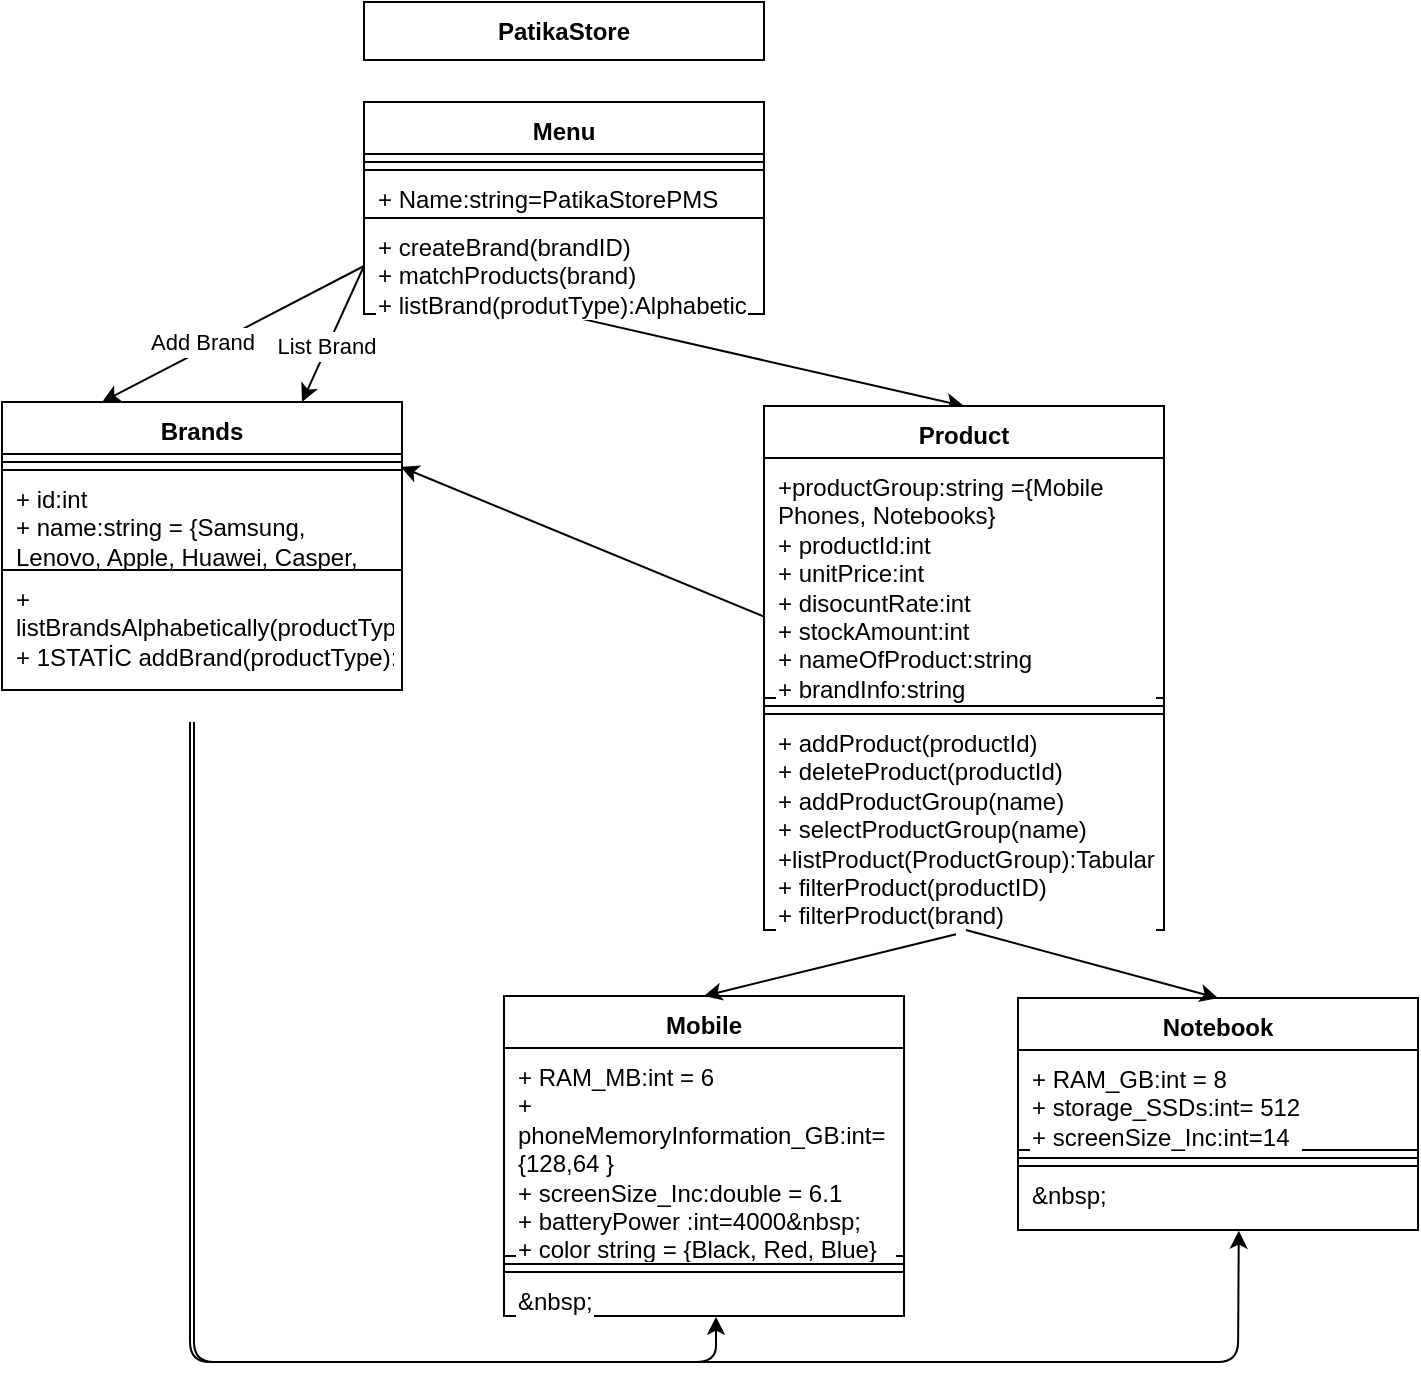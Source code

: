 <mxfile>
    <diagram id="CI9G0AktnCXbJ8z35fBC" name="Page-1">
        <mxGraphModel dx="1514" dy="3991" grid="1" gridSize="10" guides="1" tooltips="1" connect="1" arrows="1" fold="1" page="1" pageScale="1" pageWidth="1169" pageHeight="827" background="#FFFFFF" math="0" shadow="0">
            <root>
                <mxCell id="0"/>
                <mxCell id="1" parent="0"/>
                <mxCell id="141" style="edgeStyle=none;html=1;entryX=0.53;entryY=1.015;entryDx=0;entryDy=0;entryPerimeter=0;fontColor=#000000;labelBackgroundColor=#FFFFFF;labelBorderColor=#FFFFFF;strokeColor=#000000;" parent="1" target="159" edge="1">
                    <mxGeometry relative="1" as="geometry">
                        <mxPoint x="224" y="-2920" as="sourcePoint"/>
                        <mxPoint x="479" y="-2636.7" as="targetPoint"/>
                        <Array as="points">
                            <mxPoint x="224" y="-2600"/>
                            <mxPoint x="487" y="-2600"/>
                        </Array>
                    </mxGeometry>
                </mxCell>
                <mxCell id="142" value="Brands" style="swimlane;fontStyle=1;align=center;verticalAlign=top;childLayout=stackLayout;horizontal=1;startSize=26;horizontalStack=0;resizeParent=1;resizeParentMax=0;resizeLast=0;collapsible=1;marginBottom=0;whiteSpace=wrap;fontColor=#000000;labelBackgroundColor=#FFFFFF;labelBorderColor=#FFFFFF;strokeColor=#000000;" parent="1" vertex="1">
                    <mxGeometry x="130" y="-3080" width="200" height="144" as="geometry"/>
                </mxCell>
                <mxCell id="144" value="" style="line;strokeWidth=1;fillColor=none;align=left;verticalAlign=middle;spacingTop=-1;spacingLeft=3;spacingRight=3;rotatable=0;labelPosition=right;points=[];portConstraint=eastwest;whiteSpace=wrap;fontColor=#000000;labelBackgroundColor=#FFFFFF;labelBorderColor=#FFFFFF;strokeColor=#000000;" parent="142" vertex="1">
                    <mxGeometry y="26" width="200" height="8" as="geometry"/>
                </mxCell>
                <mxCell id="145" value="+ id:int&#10;+ name:string = {Samsung, Lenovo, Apple, Huawei, Casper, Asus, HP, Xiaomi, Monster}&#10;" style="text;strokeColor=#000000;fillColor=none;align=left;verticalAlign=top;spacingLeft=4;spacingRight=4;overflow=hidden;rotatable=0;points=[[0,0.5],[1,0.5]];portConstraint=eastwest;whiteSpace=wrap;fontColor=#000000;labelBackgroundColor=#FFFFFF;labelBorderColor=#FFFFFF;" parent="142" vertex="1">
                    <mxGeometry y="34" width="200" height="50" as="geometry"/>
                </mxCell>
                <mxCell id="143" value="+ listBrandsAlphabetically(productType):returnType&#10;+ 1STATİC addBrand(productType):returnType" style="text;strokeColor=#000000;fillColor=none;align=left;verticalAlign=top;spacingLeft=4;spacingRight=4;overflow=hidden;rotatable=0;points=[[0,0.5],[1,0.5]];portConstraint=eastwest;whiteSpace=wrap;fontColor=#000000;labelBackgroundColor=#FFFFFF;labelBorderColor=#FFFFFF;" parent="142" vertex="1">
                    <mxGeometry y="84" width="200" height="60" as="geometry"/>
                </mxCell>
                <mxCell id="146" style="edgeStyle=none;html=1;entryX=0.5;entryY=0;entryDx=0;entryDy=0;startArrow=none;exitX=0.482;exitY=0.991;exitDx=0;exitDy=0;exitPerimeter=0;fontColor=#000000;labelBackgroundColor=#FFFFFF;labelBorderColor=#FFFFFF;strokeColor=#000000;" parent="1" source="150" target="152" edge="1">
                    <mxGeometry relative="1" as="geometry">
                        <mxPoint x="411" y="-3160" as="sourcePoint"/>
                    </mxGeometry>
                </mxCell>
                <mxCell id="147" value="Menu" style="swimlane;fontStyle=1;align=center;verticalAlign=top;childLayout=stackLayout;horizontal=1;startSize=26;horizontalStack=0;resizeParent=1;resizeParentMax=0;resizeLast=0;collapsible=1;marginBottom=0;whiteSpace=wrap;fontColor=#000000;labelBackgroundColor=#FFFFFF;labelBorderColor=#FFFFFF;strokeColor=#000000;" parent="1" vertex="1">
                    <mxGeometry x="311" y="-3230" width="200" height="106" as="geometry"/>
                </mxCell>
                <mxCell id="149" value="" style="line;strokeWidth=1;fillColor=none;align=left;verticalAlign=middle;spacingTop=-1;spacingLeft=3;spacingRight=3;rotatable=0;labelPosition=right;points=[];portConstraint=eastwest;whiteSpace=wrap;fontColor=#000000;labelBackgroundColor=#FFFFFF;labelBorderColor=#FFFFFF;strokeColor=#000000;" parent="147" vertex="1">
                    <mxGeometry y="26" width="200" height="8" as="geometry"/>
                </mxCell>
                <mxCell id="148" value="+ Name:string=PatikaStorePMS" style="text;strokeColor=#000000;fillColor=none;align=left;verticalAlign=top;spacingLeft=4;spacingRight=4;overflow=hidden;rotatable=0;points=[[0,0.5],[1,0.5]];portConstraint=eastwest;whiteSpace=wrap;fontColor=#000000;labelBackgroundColor=#FFFFFF;labelBorderColor=#FFFFFF;" parent="147" vertex="1">
                    <mxGeometry y="34" width="200" height="24" as="geometry"/>
                </mxCell>
                <mxCell id="150" value="+ createBrand(brandID)&#10;+ matchProducts(brand)&#10;+ listBrand(produtType):Alphabetic" style="text;strokeColor=#000000;fillColor=none;align=left;verticalAlign=top;spacingLeft=4;spacingRight=4;overflow=hidden;rotatable=0;points=[[0,0.5],[1,0.5]];portConstraint=eastwest;whiteSpace=wrap;fontColor=#000000;labelBackgroundColor=#FFFFFF;labelBorderColor=#FFFFFF;" parent="147" vertex="1">
                    <mxGeometry y="58" width="200" height="48" as="geometry"/>
                </mxCell>
                <mxCell id="151" style="edgeStyle=none;html=1;entryX=0.997;entryY=-0.031;entryDx=0;entryDy=0;exitX=0;exitY=0.661;exitDx=0;exitDy=0;entryPerimeter=0;exitPerimeter=0;fontColor=#000000;labelBackgroundColor=#FFFFFF;labelBorderColor=#FFFFFF;strokeColor=#000000;" parent="1" source="153" target="145" edge="1">
                    <mxGeometry relative="1" as="geometry">
                        <mxPoint x="610" y="-2878" as="targetPoint"/>
                        <mxPoint x="611" y="-2838" as="sourcePoint"/>
                    </mxGeometry>
                </mxCell>
                <mxCell id="152" value="Product" style="swimlane;fontStyle=1;align=center;verticalAlign=top;childLayout=stackLayout;horizontal=1;startSize=26;horizontalStack=0;resizeParent=1;resizeParentMax=0;resizeLast=0;collapsible=1;marginBottom=0;whiteSpace=wrap;fontColor=#000000;labelBackgroundColor=#FFFFFF;labelBorderColor=#FFFFFF;strokeColor=#000000;" parent="1" vertex="1">
                    <mxGeometry x="511" y="-3078" width="200" height="262" as="geometry"/>
                </mxCell>
                <mxCell id="153" value="+productGroup:string ={Mobile Phones, Notebooks}&#10;+ productId:int&#10;+ unitPrice:int&#10;+ disocuntRate:int&#10;+ stockAmount:int&#10;+ nameOfProduct:string&#10;+ brandInfo:string" style="text;strokeColor=#000000;fillColor=none;align=left;verticalAlign=top;spacingLeft=4;spacingRight=4;overflow=hidden;rotatable=0;points=[[0,0.5],[1,0.5]];portConstraint=eastwest;whiteSpace=wrap;fontColor=#000000;labelBackgroundColor=#FFFFFF;labelBorderColor=#FFFFFF;" parent="152" vertex="1">
                    <mxGeometry y="26" width="200" height="120" as="geometry"/>
                </mxCell>
                <mxCell id="154" value="" style="line;strokeWidth=1;fillColor=none;align=left;verticalAlign=middle;spacingTop=-1;spacingLeft=3;spacingRight=3;rotatable=0;labelPosition=right;points=[];portConstraint=eastwest;whiteSpace=wrap;fontColor=#000000;labelBackgroundColor=#FFFFFF;labelBorderColor=#FFFFFF;strokeColor=#000000;" parent="152" vertex="1">
                    <mxGeometry y="146" width="200" height="8" as="geometry"/>
                </mxCell>
                <mxCell id="155" value="+ addProduct(productId)&#10;+ deleteProduct(productId)&#10;+ addProductGroup(name)&#10;+ selectProductGroup(name)&#10;+listProduct(ProductGroup):Tabular&#10;+ filterProduct(productID)&#10;+ filterProduct(brand)&#10;" style="text;strokeColor=#000000;fillColor=none;align=left;verticalAlign=top;spacingLeft=4;spacingRight=4;overflow=hidden;rotatable=0;points=[[0,0.5],[1,0.5]];portConstraint=eastwest;whiteSpace=wrap;fontColor=#000000;labelBackgroundColor=#FFFFFF;labelBorderColor=#FFFFFF;" parent="152" vertex="1">
                    <mxGeometry y="154" width="200" height="108" as="geometry"/>
                </mxCell>
                <mxCell id="156" value="Mobile" style="swimlane;fontStyle=1;align=center;verticalAlign=top;childLayout=stackLayout;horizontal=1;startSize=26;horizontalStack=0;resizeParent=1;resizeParentMax=0;resizeLast=0;collapsible=1;marginBottom=0;whiteSpace=wrap;fontColor=#000000;labelBackgroundColor=#FFFFFF;labelBorderColor=#FFFFFF;strokeColor=#000000;" parent="1" vertex="1">
                    <mxGeometry x="381" y="-2783" width="200" height="160" as="geometry"/>
                </mxCell>
                <mxCell id="157" value="+ RAM_MB:int = 6&#10;+ phoneMemoryInformation_GB:int= {128,64 }&#10;+ screenSize_Inc:double = 6.1&#10;+ batteryPower :int=4000&amp;nbsp;&#10;+ color string = {Black, Red, Blue}" style="text;strokeColor=#000000;fillColor=none;align=left;verticalAlign=top;spacingLeft=4;spacingRight=4;overflow=hidden;rotatable=0;points=[[0,0.5],[1,0.5]];portConstraint=eastwest;whiteSpace=wrap;fontColor=#000000;labelBackgroundColor=#FFFFFF;labelBorderColor=#FFFFFF;" parent="156" vertex="1">
                    <mxGeometry y="26" width="200" height="104" as="geometry"/>
                </mxCell>
                <mxCell id="158" value="" style="line;strokeWidth=1;fillColor=none;align=left;verticalAlign=middle;spacingTop=-1;spacingLeft=3;spacingRight=3;rotatable=0;labelPosition=right;points=[];portConstraint=eastwest;whiteSpace=wrap;fontColor=#000000;labelBackgroundColor=#FFFFFF;labelBorderColor=#FFFFFF;strokeColor=#000000;" parent="156" vertex="1">
                    <mxGeometry y="130" width="200" height="8" as="geometry"/>
                </mxCell>
                <mxCell id="159" value="&amp;nbsp;" style="text;strokeColor=#000000;fillColor=none;align=left;verticalAlign=top;spacingLeft=4;spacingRight=4;overflow=hidden;rotatable=0;points=[[0,0.5],[1,0.5]];portConstraint=eastwest;whiteSpace=wrap;fontColor=#000000;labelBackgroundColor=#FFFFFF;labelBorderColor=#FFFFFF;" parent="156" vertex="1">
                    <mxGeometry y="138" width="200" height="22" as="geometry"/>
                </mxCell>
                <mxCell id="160" style="edgeStyle=none;html=1;entryX=0.552;entryY=1.01;entryDx=0;entryDy=0;entryPerimeter=0;fontColor=#000000;labelBackgroundColor=#FFFFFF;labelBorderColor=#FFFFFF;strokeColor=#000000;" parent="1" target="164" edge="1">
                    <mxGeometry relative="1" as="geometry">
                        <mxPoint x="226" y="-2920" as="sourcePoint"/>
                        <mxPoint x="611" y="-2671" as="targetPoint"/>
                        <Array as="points">
                            <mxPoint x="226" y="-2600"/>
                            <mxPoint x="748" y="-2600"/>
                        </Array>
                    </mxGeometry>
                </mxCell>
                <mxCell id="161" value="Notebook" style="swimlane;fontStyle=1;align=center;verticalAlign=top;childLayout=stackLayout;horizontal=1;startSize=26;horizontalStack=0;resizeParent=1;resizeParentMax=0;resizeLast=0;collapsible=1;marginBottom=0;whiteSpace=wrap;fontColor=#000000;labelBackgroundColor=#FFFFFF;labelBorderColor=#FFFFFF;strokeColor=#000000;" parent="1" vertex="1">
                    <mxGeometry x="638" y="-2782" width="200" height="116" as="geometry"/>
                </mxCell>
                <mxCell id="162" value="+ RAM_GB:int = 8&#10;+ storage_SSDs:int= 512&#10;+ screenSize_Inc:int=14&#10;" style="text;strokeColor=#000000;fillColor=none;align=left;verticalAlign=top;spacingLeft=4;spacingRight=4;overflow=hidden;rotatable=0;points=[[0,0.5],[1,0.5]];portConstraint=eastwest;whiteSpace=wrap;fontColor=#000000;labelBackgroundColor=#FFFFFF;labelBorderColor=#FFFFFF;" parent="161" vertex="1">
                    <mxGeometry y="26" width="200" height="50" as="geometry"/>
                </mxCell>
                <mxCell id="163" value="" style="line;strokeWidth=1;fillColor=none;align=left;verticalAlign=middle;spacingTop=-1;spacingLeft=3;spacingRight=3;rotatable=0;labelPosition=right;points=[];portConstraint=eastwest;whiteSpace=wrap;fontColor=#000000;labelBackgroundColor=#FFFFFF;labelBorderColor=#FFFFFF;strokeColor=#000000;" parent="161" vertex="1">
                    <mxGeometry y="76" width="200" height="8" as="geometry"/>
                </mxCell>
                <mxCell id="164" value="&amp;nbsp;" style="text;strokeColor=#000000;fillColor=none;align=left;verticalAlign=top;spacingLeft=4;spacingRight=4;overflow=hidden;rotatable=0;points=[[0,0.5],[1,0.5]];portConstraint=eastwest;whiteSpace=wrap;fontColor=#000000;labelBackgroundColor=#FFFFFF;labelBorderColor=#FFFFFF;" parent="161" vertex="1">
                    <mxGeometry y="84" width="200" height="32" as="geometry"/>
                </mxCell>
                <mxCell id="168" style="edgeStyle=none;html=1;exitX=0;exitY=0.5;exitDx=0;exitDy=0;entryX=0.25;entryY=0;entryDx=0;entryDy=0;fontColor=#000000;labelBackgroundColor=#FFFFFF;labelBorderColor=#FFFFFF;strokeColor=#000000;" parent="1" source="150" target="142" edge="1">
                    <mxGeometry relative="1" as="geometry">
                        <Array as="points"/>
                    </mxGeometry>
                </mxCell>
                <mxCell id="169" value="Add Brand" style="edgeLabel;html=1;align=center;verticalAlign=middle;resizable=0;points=[];fontColor=#000000;labelBackgroundColor=#FFFFFF;labelBorderColor=#FFFFFF;strokeColor=#000000;" parent="168" vertex="1" connectable="0">
                    <mxGeometry x="0.186" y="-2" relative="1" as="geometry">
                        <mxPoint x="-3" y="-1" as="offset"/>
                    </mxGeometry>
                </mxCell>
                <mxCell id="182" style="edgeStyle=none;html=1;exitX=0;exitY=0.5;exitDx=0;exitDy=0;entryX=0.75;entryY=0;entryDx=0;entryDy=0;fontColor=#000000;labelBackgroundColor=#FFFFFF;labelBorderColor=#FFFFFF;strokeColor=#000000;" parent="1" source="150" target="142" edge="1">
                    <mxGeometry relative="1" as="geometry">
                        <mxPoint x="108.2" y="-2878.004" as="sourcePoint"/>
                        <mxPoint x="113" y="-2758.63" as="targetPoint"/>
                        <Array as="points"/>
                    </mxGeometry>
                </mxCell>
                <mxCell id="183" value="List Brand" style="edgeLabel;html=1;align=center;verticalAlign=middle;resizable=0;points=[];fontColor=#000000;labelBackgroundColor=#FFFFFF;labelBorderColor=#FFFFFF;strokeColor=#000000;" parent="182" vertex="1" connectable="0">
                    <mxGeometry x="0.186" y="-2" relative="1" as="geometry">
                        <mxPoint x="1" as="offset"/>
                    </mxGeometry>
                </mxCell>
                <mxCell id="184" style="edgeStyle=none;html=1;entryX=0.5;entryY=0;entryDx=0;entryDy=0;exitX=0.48;exitY=1.02;exitDx=0;exitDy=0;exitPerimeter=0;fontColor=#000000;labelBackgroundColor=#FFFFFF;labelBorderColor=#FFFFFF;strokeColor=#000000;" parent="1" source="155" target="156" edge="1">
                    <mxGeometry relative="1" as="geometry">
                        <mxPoint x="611" y="-2838" as="sourcePoint"/>
                    </mxGeometry>
                </mxCell>
                <mxCell id="185" style="edgeStyle=none;html=1;entryX=0.5;entryY=0;entryDx=0;entryDy=0;exitX=0.505;exitY=1;exitDx=0;exitDy=0;exitPerimeter=0;fontColor=#000000;labelBackgroundColor=#FFFFFF;labelBorderColor=#FFFFFF;strokeColor=#000000;" parent="1" source="155" target="161" edge="1">
                    <mxGeometry relative="1" as="geometry">
                        <mxPoint x="611" y="-2838" as="sourcePoint"/>
                    </mxGeometry>
                </mxCell>
                <mxCell id="186" value="&lt;span style=&quot;font-family: &amp;#34;helvetica&amp;#34; ; font-size: 12px ; font-style: normal ; font-weight: 700 ; letter-spacing: normal ; text-align: center ; text-indent: 0px ; text-transform: none ; word-spacing: 0px ; display: inline ; float: none&quot;&gt;PatikaStore&lt;/span&gt;" style="rounded=0;whiteSpace=wrap;html=1;fontColor=#000000;labelBackgroundColor=#FFFFFF;labelBorderColor=#FFFFFF;strokeColor=#000000;" parent="1" vertex="1">
                    <mxGeometry x="311" y="-3280" width="200" height="29" as="geometry"/>
                </mxCell>
            </root>
        </mxGraphModel>
    </diagram>
</mxfile>